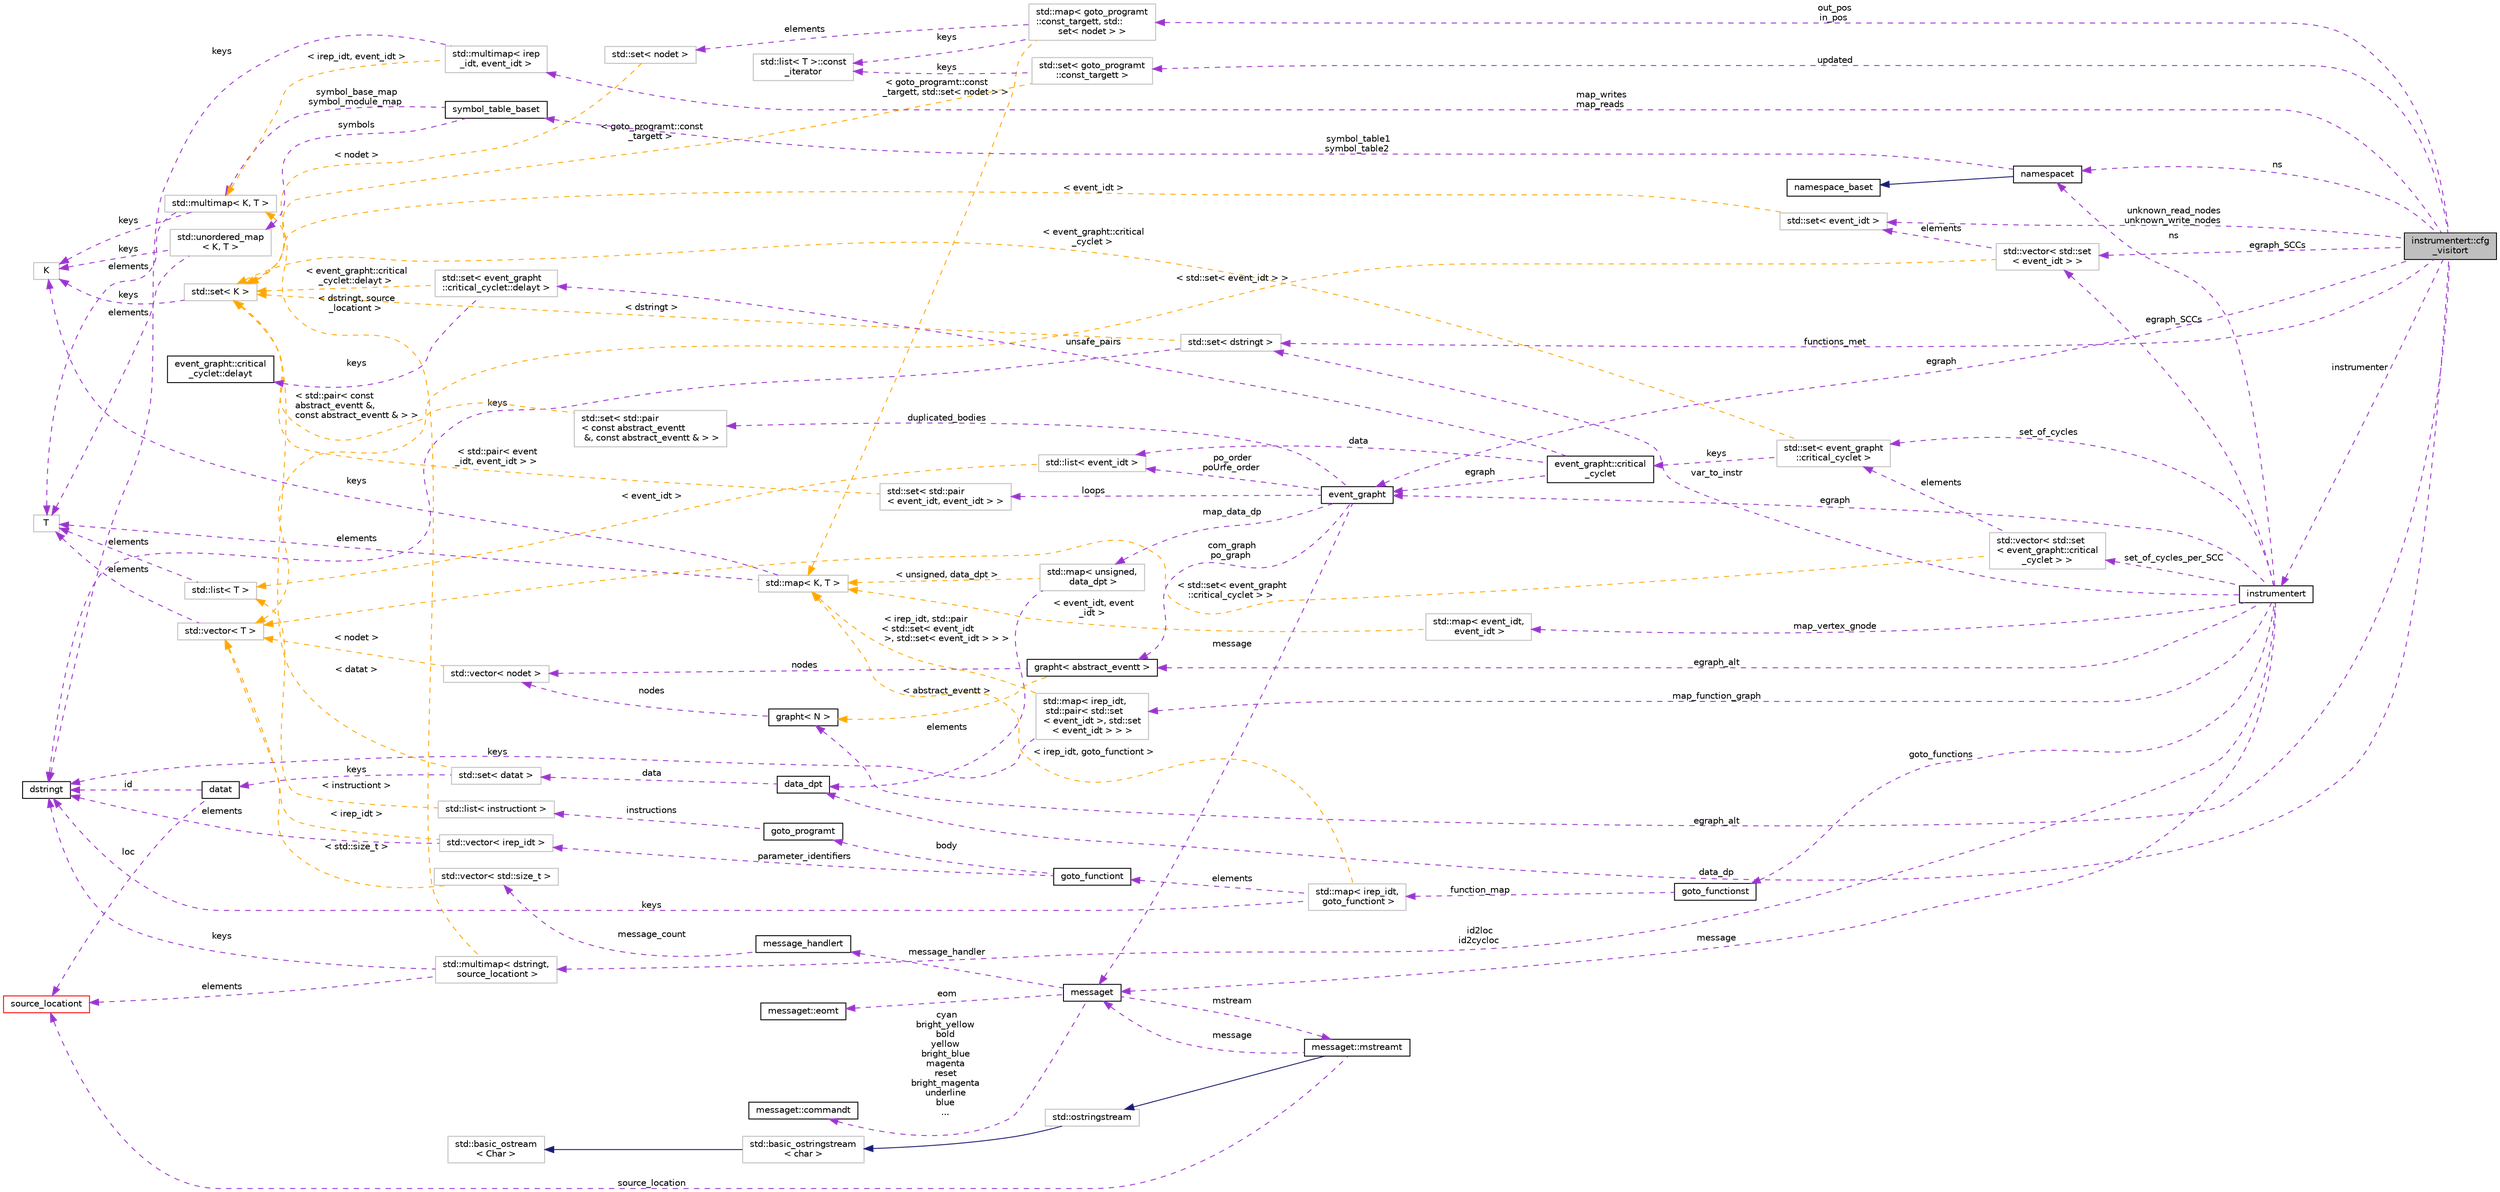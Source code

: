 digraph "instrumentert::cfg_visitort"
{
 // LATEX_PDF_SIZE
  bgcolor="transparent";
  edge [fontname="Helvetica",fontsize="10",labelfontname="Helvetica",labelfontsize="10"];
  node [fontname="Helvetica",fontsize="10",shape=record];
  rankdir="LR";
  Node1 [label="instrumentert::cfg\l_visitort",height=0.2,width=0.4,color="black", fillcolor="grey75", style="filled", fontcolor="black",tooltip=" "];
  Node2 -> Node1 [dir="back",color="darkorchid3",fontsize="10",style="dashed",label=" egraph" ,fontname="Helvetica"];
  Node2 [label="event_grapht",height=0.2,width=0.4,color="black",URL="$classevent__grapht.html",tooltip=" "];
  Node3 -> Node2 [dir="back",color="darkorchid3",fontsize="10",style="dashed",label=" map_data_dp" ,fontname="Helvetica"];
  Node3 [label="std::map\< unsigned,\l data_dpt \>",height=0.2,width=0.4,color="grey75",tooltip=" "];
  Node4 -> Node3 [dir="back",color="darkorchid3",fontsize="10",style="dashed",label=" elements" ,fontname="Helvetica"];
  Node4 [label="data_dpt",height=0.2,width=0.4,color="black",URL="$classdata__dpt.html",tooltip=" "];
  Node5 -> Node4 [dir="back",color="darkorchid3",fontsize="10",style="dashed",label=" data" ,fontname="Helvetica"];
  Node5 [label="std::set\< datat \>",height=0.2,width=0.4,color="grey75",tooltip=" "];
  Node6 -> Node5 [dir="back",color="darkorchid3",fontsize="10",style="dashed",label=" keys" ,fontname="Helvetica"];
  Node6 [label="datat",height=0.2,width=0.4,color="black",URL="$structdatat.html",tooltip=" "];
  Node7 -> Node6 [dir="back",color="darkorchid3",fontsize="10",style="dashed",label=" id" ,fontname="Helvetica"];
  Node7 [label="dstringt",height=0.2,width=0.4,color="black",URL="$classdstringt.html",tooltip="dstringt has one field, an unsigned integer no which is an index into a static table of strings."];
  Node8 -> Node6 [dir="back",color="darkorchid3",fontsize="10",style="dashed",label=" loc" ,fontname="Helvetica"];
  Node8 [label="source_locationt",height=0.2,width=0.4,color="red",URL="$classsource__locationt.html",tooltip=" "];
  Node17 -> Node5 [dir="back",color="orange",fontsize="10",style="dashed",label=" \< datat \>" ,fontname="Helvetica"];
  Node17 [label="std::set\< K \>",height=0.2,width=0.4,color="grey75",tooltip="STL class."];
  Node18 -> Node17 [dir="back",color="darkorchid3",fontsize="10",style="dashed",label=" keys" ,fontname="Helvetica"];
  Node18 [label="K",height=0.2,width=0.4,color="grey75",tooltip=" "];
  Node19 -> Node3 [dir="back",color="orange",fontsize="10",style="dashed",label=" \< unsigned, data_dpt \>" ,fontname="Helvetica"];
  Node19 [label="std::map\< K, T \>",height=0.2,width=0.4,color="grey75",tooltip="STL class."];
  Node18 -> Node19 [dir="back",color="darkorchid3",fontsize="10",style="dashed",label=" keys" ,fontname="Helvetica"];
  Node15 -> Node19 [dir="back",color="darkorchid3",fontsize="10",style="dashed",label=" elements" ,fontname="Helvetica"];
  Node15 [label="T",height=0.2,width=0.4,color="grey75",tooltip=" "];
  Node20 -> Node2 [dir="back",color="darkorchid3",fontsize="10",style="dashed",label=" duplicated_bodies" ,fontname="Helvetica"];
  Node20 [label="std::set\< std::pair\l\< const abstract_eventt\l &, const abstract_eventt & \> \>",height=0.2,width=0.4,color="grey75",tooltip=" "];
  Node17 -> Node20 [dir="back",color="orange",fontsize="10",style="dashed",label=" \< std::pair\< const\l abstract_eventt &,\l const abstract_eventt & \> \>" ,fontname="Helvetica"];
  Node21 -> Node2 [dir="back",color="darkorchid3",fontsize="10",style="dashed",label=" message" ,fontname="Helvetica"];
  Node21 [label="messaget",height=0.2,width=0.4,color="black",URL="$classmessaget.html",tooltip="Class that provides messages with a built-in verbosity 'level'."];
  Node22 -> Node21 [dir="back",color="darkorchid3",fontsize="10",style="dashed",label=" message_handler" ,fontname="Helvetica"];
  Node22 [label="message_handlert",height=0.2,width=0.4,color="black",URL="$classmessage__handlert.html",tooltip=" "];
  Node23 -> Node22 [dir="back",color="darkorchid3",fontsize="10",style="dashed",label=" message_count" ,fontname="Helvetica"];
  Node23 [label="std::vector\< std::size_t \>",height=0.2,width=0.4,color="grey75",tooltip=" "];
  Node14 -> Node23 [dir="back",color="orange",fontsize="10",style="dashed",label=" \< std::size_t \>" ,fontname="Helvetica"];
  Node14 [label="std::vector\< T \>",height=0.2,width=0.4,color="grey75",tooltip="STL class."];
  Node15 -> Node14 [dir="back",color="darkorchid3",fontsize="10",style="dashed",label=" elements" ,fontname="Helvetica"];
  Node24 -> Node21 [dir="back",color="darkorchid3",fontsize="10",style="dashed",label=" cyan\nbright_yellow\nbold\nyellow\nbright_blue\nmagenta\nreset\nbright_magenta\nunderline\nblue\n..." ,fontname="Helvetica"];
  Node24 [label="messaget::commandt",height=0.2,width=0.4,color="black",URL="$classmessaget_1_1commandt.html",tooltip=" "];
  Node25 -> Node21 [dir="back",color="darkorchid3",fontsize="10",style="dashed",label=" mstream" ,fontname="Helvetica"];
  Node25 [label="messaget::mstreamt",height=0.2,width=0.4,color="black",URL="$classmessaget_1_1mstreamt.html",tooltip=" "];
  Node26 -> Node25 [dir="back",color="midnightblue",fontsize="10",style="solid",fontname="Helvetica"];
  Node26 [label="std::ostringstream",height=0.2,width=0.4,color="grey75",tooltip="STL class."];
  Node27 -> Node26 [dir="back",color="midnightblue",fontsize="10",style="solid",fontname="Helvetica"];
  Node27 [label="std::basic_ostringstream\l\< char \>",height=0.2,width=0.4,color="grey75",tooltip="STL class."];
  Node28 -> Node27 [dir="back",color="midnightblue",fontsize="10",style="solid",fontname="Helvetica"];
  Node28 [label="std::basic_ostream\l\< Char \>",height=0.2,width=0.4,color="grey75",tooltip="STL class."];
  Node21 -> Node25 [dir="back",color="darkorchid3",fontsize="10",style="dashed",label=" message" ,fontname="Helvetica"];
  Node8 -> Node25 [dir="back",color="darkorchid3",fontsize="10",style="dashed",label=" source_location" ,fontname="Helvetica"];
  Node31 -> Node21 [dir="back",color="darkorchid3",fontsize="10",style="dashed",label=" eom" ,fontname="Helvetica"];
  Node31 [label="messaget::eomt",height=0.2,width=0.4,color="black",URL="$classmessaget_1_1eomt.html",tooltip=" "];
  Node32 -> Node2 [dir="back",color="darkorchid3",fontsize="10",style="dashed",label=" com_graph\npo_graph" ,fontname="Helvetica"];
  Node32 [label="grapht\< abstract_eventt \>",height=0.2,width=0.4,color="black",URL="$classgrapht.html",tooltip=" "];
  Node33 -> Node32 [dir="back",color="darkorchid3",fontsize="10",style="dashed",label=" nodes" ,fontname="Helvetica"];
  Node33 [label="std::vector\< nodet \>",height=0.2,width=0.4,color="grey75",tooltip=" "];
  Node14 -> Node33 [dir="back",color="orange",fontsize="10",style="dashed",label=" \< nodet \>" ,fontname="Helvetica"];
  Node34 -> Node32 [dir="back",color="orange",fontsize="10",style="dashed",label=" \< abstract_eventt \>" ,fontname="Helvetica"];
  Node34 [label="grapht\< N \>",height=0.2,width=0.4,color="black",URL="$classgrapht.html",tooltip="A generic directed graph with a parametric node type."];
  Node33 -> Node34 [dir="back",color="darkorchid3",fontsize="10",style="dashed",label=" nodes" ,fontname="Helvetica"];
  Node35 -> Node2 [dir="back",color="darkorchid3",fontsize="10",style="dashed",label=" loops" ,fontname="Helvetica"];
  Node35 [label="std::set\< std::pair\l\< event_idt, event_idt \> \>",height=0.2,width=0.4,color="grey75",tooltip=" "];
  Node17 -> Node35 [dir="back",color="orange",fontsize="10",style="dashed",label=" \< std::pair\< event\l_idt, event_idt \> \>" ,fontname="Helvetica"];
  Node36 -> Node2 [dir="back",color="darkorchid3",fontsize="10",style="dashed",label=" po_order\npoUrfe_order" ,fontname="Helvetica"];
  Node36 [label="std::list\< event_idt \>",height=0.2,width=0.4,color="grey75",tooltip=" "];
  Node37 -> Node36 [dir="back",color="orange",fontsize="10",style="dashed",label=" \< event_idt \>" ,fontname="Helvetica"];
  Node37 [label="std::list\< T \>",height=0.2,width=0.4,color="grey75",tooltip="STL class."];
  Node15 -> Node37 [dir="back",color="darkorchid3",fontsize="10",style="dashed",label=" elements" ,fontname="Helvetica"];
  Node4 -> Node1 [dir="back",color="darkorchid3",fontsize="10",style="dashed",label=" data_dp" ,fontname="Helvetica"];
  Node34 -> Node1 [dir="back",color="darkorchid3",fontsize="10",style="dashed",label=" egraph_alt" ,fontname="Helvetica"];
  Node38 -> Node1 [dir="back",color="darkorchid3",fontsize="10",style="dashed",label=" unknown_read_nodes\nunknown_write_nodes" ,fontname="Helvetica"];
  Node38 [label="std::set\< event_idt \>",height=0.2,width=0.4,color="grey75",tooltip=" "];
  Node17 -> Node38 [dir="back",color="orange",fontsize="10",style="dashed",label=" \< event_idt \>" ,fontname="Helvetica"];
  Node39 -> Node1 [dir="back",color="darkorchid3",fontsize="10",style="dashed",label=" updated" ,fontname="Helvetica"];
  Node39 [label="std::set\< goto_programt\l::const_targett \>",height=0.2,width=0.4,color="grey75",tooltip=" "];
  Node40 -> Node39 [dir="back",color="darkorchid3",fontsize="10",style="dashed",label=" keys" ,fontname="Helvetica"];
  Node40 [label="std::list\< T \>::const\l_iterator",height=0.2,width=0.4,color="grey75",tooltip="STL iterator class."];
  Node17 -> Node39 [dir="back",color="orange",fontsize="10",style="dashed",label=" \< goto_programt::const\l_targett \>" ,fontname="Helvetica"];
  Node41 -> Node1 [dir="back",color="darkorchid3",fontsize="10",style="dashed",label=" instrumenter" ,fontname="Helvetica"];
  Node41 [label="instrumentert",height=0.2,width=0.4,color="black",URL="$classinstrumentert.html",tooltip=" "];
  Node42 -> Node41 [dir="back",color="darkorchid3",fontsize="10",style="dashed",label=" set_of_cycles" ,fontname="Helvetica"];
  Node42 [label="std::set\< event_grapht\l::critical_cyclet \>",height=0.2,width=0.4,color="grey75",tooltip=" "];
  Node43 -> Node42 [dir="back",color="darkorchid3",fontsize="10",style="dashed",label=" keys" ,fontname="Helvetica"];
  Node43 [label="event_grapht::critical\l_cyclet",height=0.2,width=0.4,color="black",URL="$classevent__grapht_1_1critical__cyclet.html",tooltip=" "];
  Node2 -> Node43 [dir="back",color="darkorchid3",fontsize="10",style="dashed",label=" egraph" ,fontname="Helvetica"];
  Node44 -> Node43 [dir="back",color="darkorchid3",fontsize="10",style="dashed",label=" unsafe_pairs" ,fontname="Helvetica"];
  Node44 [label="std::set\< event_grapht\l::critical_cyclet::delayt \>",height=0.2,width=0.4,color="grey75",tooltip=" "];
  Node45 -> Node44 [dir="back",color="darkorchid3",fontsize="10",style="dashed",label=" keys" ,fontname="Helvetica"];
  Node45 [label="event_grapht::critical\l_cyclet::delayt",height=0.2,width=0.4,color="black",URL="$structevent__grapht_1_1critical__cyclet_1_1delayt.html",tooltip=" "];
  Node17 -> Node44 [dir="back",color="orange",fontsize="10",style="dashed",label=" \< event_grapht::critical\l_cyclet::delayt \>" ,fontname="Helvetica"];
  Node36 -> Node43 [dir="back",color="darkorchid3",fontsize="10",style="dashed",label=" data" ,fontname="Helvetica"];
  Node17 -> Node42 [dir="back",color="orange",fontsize="10",style="dashed",label=" \< event_grapht::critical\l_cyclet \>" ,fontname="Helvetica"];
  Node46 -> Node41 [dir="back",color="darkorchid3",fontsize="10",style="dashed",label=" map_function_graph" ,fontname="Helvetica"];
  Node46 [label="std::map\< irep_idt,\l std::pair\< std::set\l\< event_idt \>, std::set\l\< event_idt \> \> \>",height=0.2,width=0.4,color="grey75",tooltip=" "];
  Node7 -> Node46 [dir="back",color="darkorchid3",fontsize="10",style="dashed",label=" keys" ,fontname="Helvetica"];
  Node19 -> Node46 [dir="back",color="orange",fontsize="10",style="dashed",label=" \< irep_idt, std::pair\l\< std::set\< event_idt\l \>, std::set\< event_idt \> \> \>" ,fontname="Helvetica"];
  Node2 -> Node41 [dir="back",color="darkorchid3",fontsize="10",style="dashed",label=" egraph" ,fontname="Helvetica"];
  Node21 -> Node41 [dir="back",color="darkorchid3",fontsize="10",style="dashed",label=" message" ,fontname="Helvetica"];
  Node47 -> Node41 [dir="back",color="darkorchid3",fontsize="10",style="dashed",label=" id2loc\nid2cycloc" ,fontname="Helvetica"];
  Node47 [label="std::multimap\< dstringt,\l source_locationt \>",height=0.2,width=0.4,color="grey75",tooltip=" "];
  Node7 -> Node47 [dir="back",color="darkorchid3",fontsize="10",style="dashed",label=" keys" ,fontname="Helvetica"];
  Node8 -> Node47 [dir="back",color="darkorchid3",fontsize="10",style="dashed",label=" elements" ,fontname="Helvetica"];
  Node48 -> Node47 [dir="back",color="orange",fontsize="10",style="dashed",label=" \< dstringt, source\l_locationt \>" ,fontname="Helvetica"];
  Node48 [label="std::multimap\< K, T \>",height=0.2,width=0.4,color="grey75",tooltip="STL class."];
  Node18 -> Node48 [dir="back",color="darkorchid3",fontsize="10",style="dashed",label=" keys" ,fontname="Helvetica"];
  Node15 -> Node48 [dir="back",color="darkorchid3",fontsize="10",style="dashed",label=" elements" ,fontname="Helvetica"];
  Node32 -> Node41 [dir="back",color="darkorchid3",fontsize="10",style="dashed",label=" egraph_alt" ,fontname="Helvetica"];
  Node49 -> Node41 [dir="back",color="darkorchid3",fontsize="10",style="dashed",label=" map_vertex_gnode" ,fontname="Helvetica"];
  Node49 [label="std::map\< event_idt,\l event_idt \>",height=0.2,width=0.4,color="grey75",tooltip=" "];
  Node19 -> Node49 [dir="back",color="orange",fontsize="10",style="dashed",label=" \< event_idt, event\l_idt \>" ,fontname="Helvetica"];
  Node50 -> Node41 [dir="back",color="darkorchid3",fontsize="10",style="dashed",label=" ns" ,fontname="Helvetica"];
  Node50 [label="namespacet",height=0.2,width=0.4,color="black",URL="$classnamespacet.html",tooltip="A namespacet is essentially one or two symbol tables bound together, to allow for symbol lookups in t..."];
  Node51 -> Node50 [dir="back",color="midnightblue",fontsize="10",style="solid",fontname="Helvetica"];
  Node51 [label="namespace_baset",height=0.2,width=0.4,color="black",URL="$classnamespace__baset.html",tooltip="Basic interface for a namespace."];
  Node52 -> Node50 [dir="back",color="darkorchid3",fontsize="10",style="dashed",label=" symbol_table1\nsymbol_table2" ,fontname="Helvetica"];
  Node52 [label="symbol_table_baset",height=0.2,width=0.4,color="black",URL="$classsymbol__table__baset.html",tooltip="The symbol table base class interface."];
  Node48 -> Node52 [dir="back",color="darkorchid3",fontsize="10",style="dashed",label=" symbol_base_map\nsymbol_module_map" ,fontname="Helvetica"];
  Node53 -> Node52 [dir="back",color="darkorchid3",fontsize="10",style="dashed",label=" symbols" ,fontname="Helvetica"];
  Node53 [label="std::unordered_map\l\< K, T \>",height=0.2,width=0.4,color="grey75",tooltip="STL class."];
  Node18 -> Node53 [dir="back",color="darkorchid3",fontsize="10",style="dashed",label=" keys" ,fontname="Helvetica"];
  Node15 -> Node53 [dir="back",color="darkorchid3",fontsize="10",style="dashed",label=" elements" ,fontname="Helvetica"];
  Node54 -> Node41 [dir="back",color="darkorchid3",fontsize="10",style="dashed",label=" var_to_instr" ,fontname="Helvetica"];
  Node54 [label="std::set\< dstringt \>",height=0.2,width=0.4,color="grey75",tooltip=" "];
  Node7 -> Node54 [dir="back",color="darkorchid3",fontsize="10",style="dashed",label=" keys" ,fontname="Helvetica"];
  Node17 -> Node54 [dir="back",color="orange",fontsize="10",style="dashed",label=" \< dstringt \>" ,fontname="Helvetica"];
  Node55 -> Node41 [dir="back",color="darkorchid3",fontsize="10",style="dashed",label=" set_of_cycles_per_SCC" ,fontname="Helvetica"];
  Node55 [label="std::vector\< std::set\l\< event_grapht::critical\l_cyclet \> \>",height=0.2,width=0.4,color="grey75",tooltip=" "];
  Node42 -> Node55 [dir="back",color="darkorchid3",fontsize="10",style="dashed",label=" elements" ,fontname="Helvetica"];
  Node14 -> Node55 [dir="back",color="orange",fontsize="10",style="dashed",label=" \< std::set\< event_grapht\l::critical_cyclet \> \>" ,fontname="Helvetica"];
  Node56 -> Node41 [dir="back",color="darkorchid3",fontsize="10",style="dashed",label=" egraph_SCCs" ,fontname="Helvetica"];
  Node56 [label="std::vector\< std::set\l\< event_idt \> \>",height=0.2,width=0.4,color="grey75",tooltip=" "];
  Node38 -> Node56 [dir="back",color="darkorchid3",fontsize="10",style="dashed",label=" elements" ,fontname="Helvetica"];
  Node14 -> Node56 [dir="back",color="orange",fontsize="10",style="dashed",label=" \< std::set\< event_idt \> \>" ,fontname="Helvetica"];
  Node57 -> Node41 [dir="back",color="darkorchid3",fontsize="10",style="dashed",label=" goto_functions" ,fontname="Helvetica"];
  Node57 [label="goto_functionst",height=0.2,width=0.4,color="black",URL="$classgoto__functionst.html",tooltip="A collection of goto functions."];
  Node58 -> Node57 [dir="back",color="darkorchid3",fontsize="10",style="dashed",label=" function_map" ,fontname="Helvetica"];
  Node58 [label="std::map\< irep_idt,\l goto_functiont \>",height=0.2,width=0.4,color="grey75",tooltip=" "];
  Node59 -> Node58 [dir="back",color="darkorchid3",fontsize="10",style="dashed",label=" elements" ,fontname="Helvetica"];
  Node59 [label="goto_functiont",height=0.2,width=0.4,color="black",URL="$classgoto__functiont.html",tooltip="A goto function, consisting of function body (see body) and parameter identifiers (see parameter_iden..."];
  Node60 -> Node59 [dir="back",color="darkorchid3",fontsize="10",style="dashed",label=" parameter_identifiers" ,fontname="Helvetica"];
  Node60 [label="std::vector\< irep_idt \>",height=0.2,width=0.4,color="grey75",tooltip=" "];
  Node7 -> Node60 [dir="back",color="darkorchid3",fontsize="10",style="dashed",label=" elements" ,fontname="Helvetica"];
  Node14 -> Node60 [dir="back",color="orange",fontsize="10",style="dashed",label=" \< irep_idt \>" ,fontname="Helvetica"];
  Node61 -> Node59 [dir="back",color="darkorchid3",fontsize="10",style="dashed",label=" body" ,fontname="Helvetica"];
  Node61 [label="goto_programt",height=0.2,width=0.4,color="black",URL="$classgoto__programt.html",tooltip="A generic container class for the GOTO intermediate representation of one function."];
  Node62 -> Node61 [dir="back",color="darkorchid3",fontsize="10",style="dashed",label=" instructions" ,fontname="Helvetica"];
  Node62 [label="std::list\< instructiont \>",height=0.2,width=0.4,color="grey75",tooltip=" "];
  Node37 -> Node62 [dir="back",color="orange",fontsize="10",style="dashed",label=" \< instructiont \>" ,fontname="Helvetica"];
  Node7 -> Node58 [dir="back",color="darkorchid3",fontsize="10",style="dashed",label=" keys" ,fontname="Helvetica"];
  Node19 -> Node58 [dir="back",color="orange",fontsize="10",style="dashed",label=" \< irep_idt, goto_functiont \>" ,fontname="Helvetica"];
  Node50 -> Node1 [dir="back",color="darkorchid3",fontsize="10",style="dashed",label=" ns" ,fontname="Helvetica"];
  Node54 -> Node1 [dir="back",color="darkorchid3",fontsize="10",style="dashed",label=" functions_met" ,fontname="Helvetica"];
  Node67 -> Node1 [dir="back",color="darkorchid3",fontsize="10",style="dashed",label=" out_pos\nin_pos" ,fontname="Helvetica"];
  Node67 [label="std::map\< goto_programt\l::const_targett, std::\lset\< nodet \> \>",height=0.2,width=0.4,color="grey75",tooltip=" "];
  Node68 -> Node67 [dir="back",color="darkorchid3",fontsize="10",style="dashed",label=" elements" ,fontname="Helvetica"];
  Node68 [label="std::set\< nodet \>",height=0.2,width=0.4,color="grey75",tooltip=" "];
  Node17 -> Node68 [dir="back",color="orange",fontsize="10",style="dashed",label=" \< nodet \>" ,fontname="Helvetica"];
  Node40 -> Node67 [dir="back",color="darkorchid3",fontsize="10",style="dashed",label=" keys" ,fontname="Helvetica"];
  Node19 -> Node67 [dir="back",color="orange",fontsize="10",style="dashed",label=" \< goto_programt::const\l_targett, std::set\< nodet \> \>" ,fontname="Helvetica"];
  Node69 -> Node1 [dir="back",color="darkorchid3",fontsize="10",style="dashed",label=" map_writes\nmap_reads" ,fontname="Helvetica"];
  Node69 [label="std::multimap\< irep\l_idt, event_idt \>",height=0.2,width=0.4,color="grey75",tooltip=" "];
  Node7 -> Node69 [dir="back",color="darkorchid3",fontsize="10",style="dashed",label=" keys" ,fontname="Helvetica"];
  Node48 -> Node69 [dir="back",color="orange",fontsize="10",style="dashed",label=" \< irep_idt, event_idt \>" ,fontname="Helvetica"];
  Node56 -> Node1 [dir="back",color="darkorchid3",fontsize="10",style="dashed",label=" egraph_SCCs" ,fontname="Helvetica"];
}
